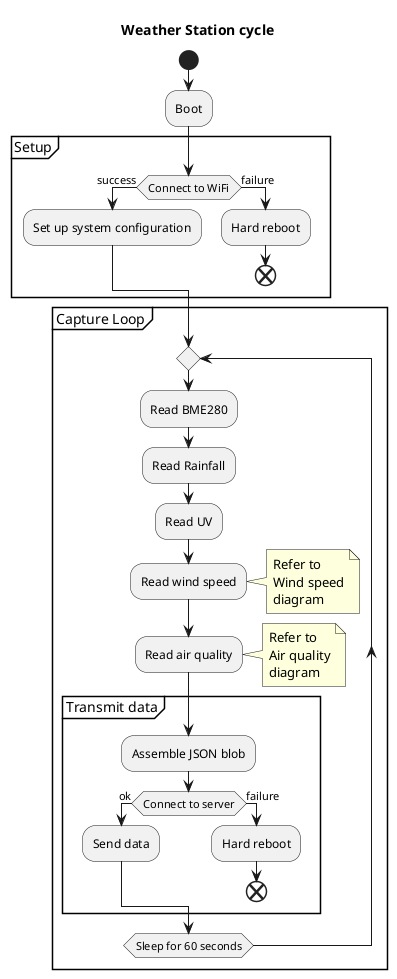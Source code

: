 @startuml

title Weather Station cycle

start

:Boot;

partition Setup {
    if (Connect to WiFi) then (success)
        :Set up system configuration;
    else (failure)
        :Hard reboot;
        end
    endif
}

partition "Capture Loop" {
    repeat
        :Read BME280;
        :Read Rainfall;
        :Read UV;
        :Read wind speed;
        note right: Refer to\nWind speed\ndiagram
        :Read air quality;
        note right: Refer to\nAir quality\ndiagram
        partition "Transmit data" {
            :Assemble JSON blob;
            if(Connect to server) then (ok)
                :Send data;
            else(failure)
                :Hard reboot;
                end
            endif
        }
    repeat while(Sleep for 60 seconds)
    
}

@enduml
